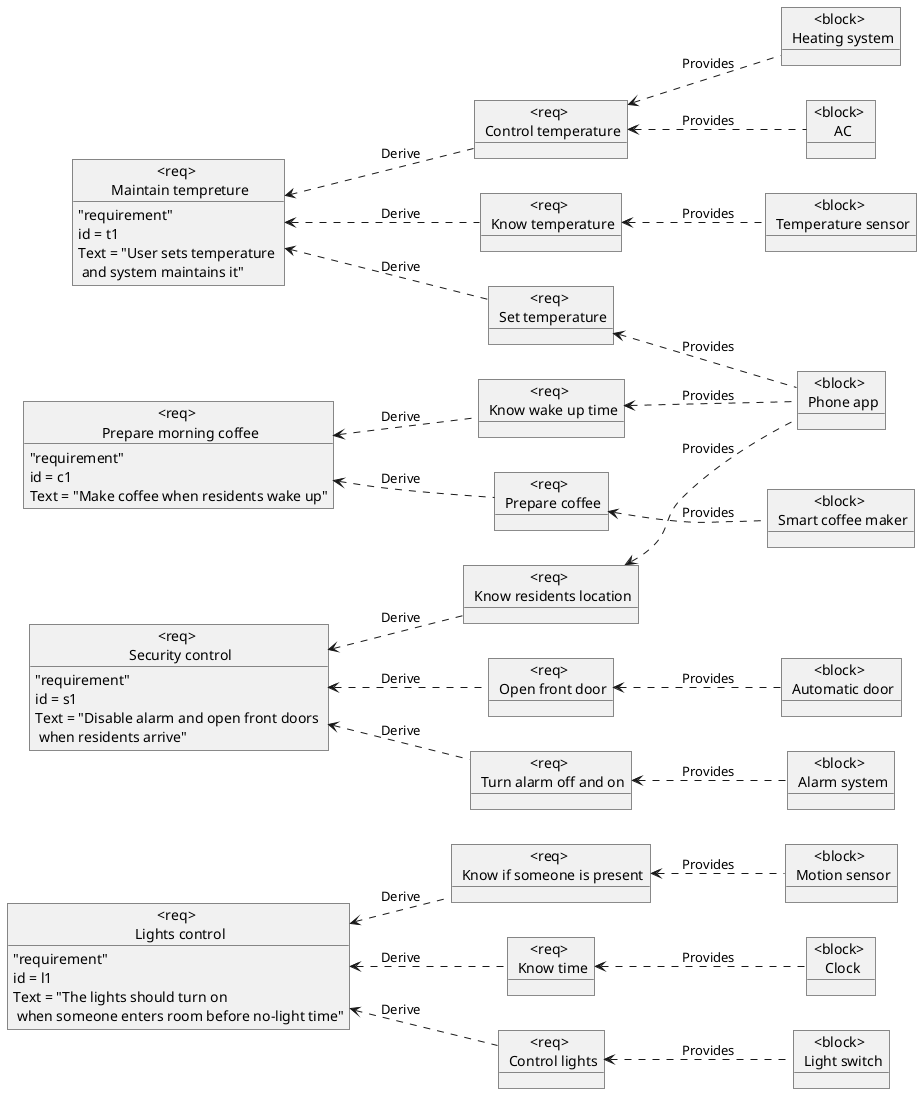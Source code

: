 @startuml requirements
left to right direction

object "<req> \n Lights control" as light{
    "requirement"
    id = l1
    Text = "The lights should turn on \n when someone enters room before no-light time"
}

object "<req> \n Know if someone is present" as lir1
object "<block> \n Motion sensor" as motionS

light <.. lir1 : Derive
lir1 <.. motionS : Provides

object "<req> \n Know time" as lir2
object "<block> \n Clock" as clock

light <.. lir2 : Derive
lir2 <.. clock : Provides

object "<req> \n Control lights" as lir3
object "<block> \n Light switch" as LSwitch

light <.. lir3 : Derive
lir3 <.. LSwitch : Provides

object "<req> \n Maintain tempreture" as temperature {
    "requirement"
    id = t1
    Text = "User sets temperature \n and system maintains it"
}

object "<req> \n Know temperature" as temr1
object "<block> \n Temperature sensor" as TSensor

temperature <.. temr1 : Derive
temr1 <.. TSensor : Provides

object "<req> \n Control temperature" as temr2
object "<block> \n AC" as ac
object "<block> \n Heating system" as heating

temperature <.. temr2 : Derive
temr2 <.. ac : Provides
temr2 <.. heating : Provides

object "<req> \n Set temperature" as temr3
object "<block> \n Phone app" as phone

temperature <.. temr3 : Derive
temr3 <.. phone : Provides

object "<req> \n Security control" as security{
    "requirement"
    id = s1
    Text = "Disable alarm and open front doors \n when residents arrive"
}

object "<req> \n Know residents location" as secr1

security <.. secr1 : Derive
secr1 <.. phone : Provides

object "<req> \n Open front door" as secr2
object "<block> \n Automatic door" as door

security <.. secr2 : Derive
secr2 <.. door : Provides

object "<req> \n Turn alarm off and on" as secr3
object "<block> \n Alarm system" as alarm

security <.. secr3 : Derive
secr3 <.. alarm : Provides

object "<req> \n Prepare morning coffee" as coffee {
    "requirement"
    id = c1
    Text = "Make coffee when residents wake up"
}

object "<req> \n Prepare coffee" as cr1
object "<block> \n Smart coffee maker" as coffeeMaker

coffee <.. cr1 : Derive
cr1 <.. coffeeMaker : Provides

object "<req> \n Know wake up time" as cr2

coffee <.. cr2 : Derive
cr2 <.. phone : Provides
@enduml